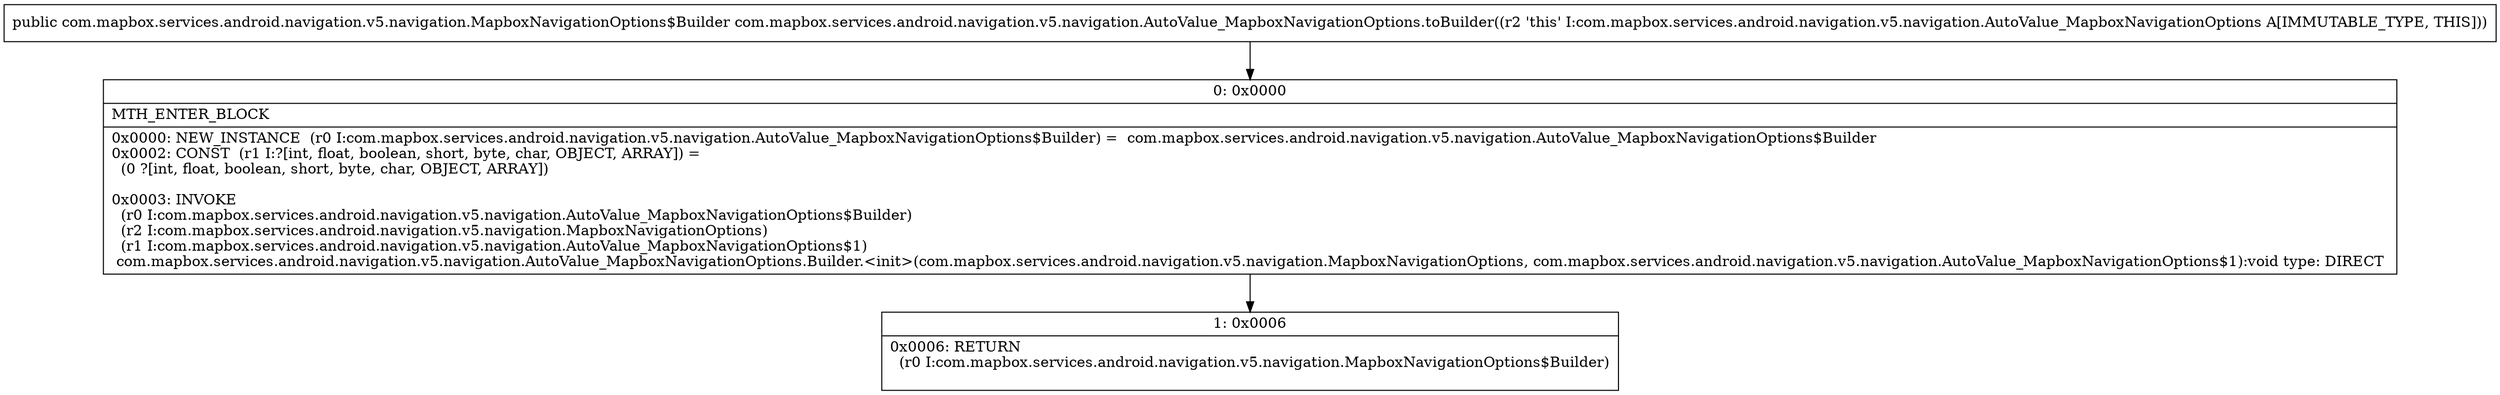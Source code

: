 digraph "CFG forcom.mapbox.services.android.navigation.v5.navigation.AutoValue_MapboxNavigationOptions.toBuilder()Lcom\/mapbox\/services\/android\/navigation\/v5\/navigation\/MapboxNavigationOptions$Builder;" {
Node_0 [shape=record,label="{0\:\ 0x0000|MTH_ENTER_BLOCK\l|0x0000: NEW_INSTANCE  (r0 I:com.mapbox.services.android.navigation.v5.navigation.AutoValue_MapboxNavigationOptions$Builder) =  com.mapbox.services.android.navigation.v5.navigation.AutoValue_MapboxNavigationOptions$Builder \l0x0002: CONST  (r1 I:?[int, float, boolean, short, byte, char, OBJECT, ARRAY]) = \l  (0 ?[int, float, boolean, short, byte, char, OBJECT, ARRAY])\l \l0x0003: INVOKE  \l  (r0 I:com.mapbox.services.android.navigation.v5.navigation.AutoValue_MapboxNavigationOptions$Builder)\l  (r2 I:com.mapbox.services.android.navigation.v5.navigation.MapboxNavigationOptions)\l  (r1 I:com.mapbox.services.android.navigation.v5.navigation.AutoValue_MapboxNavigationOptions$1)\l com.mapbox.services.android.navigation.v5.navigation.AutoValue_MapboxNavigationOptions.Builder.\<init\>(com.mapbox.services.android.navigation.v5.navigation.MapboxNavigationOptions, com.mapbox.services.android.navigation.v5.navigation.AutoValue_MapboxNavigationOptions$1):void type: DIRECT \l}"];
Node_1 [shape=record,label="{1\:\ 0x0006|0x0006: RETURN  \l  (r0 I:com.mapbox.services.android.navigation.v5.navigation.MapboxNavigationOptions$Builder)\l \l}"];
MethodNode[shape=record,label="{public com.mapbox.services.android.navigation.v5.navigation.MapboxNavigationOptions$Builder com.mapbox.services.android.navigation.v5.navigation.AutoValue_MapboxNavigationOptions.toBuilder((r2 'this' I:com.mapbox.services.android.navigation.v5.navigation.AutoValue_MapboxNavigationOptions A[IMMUTABLE_TYPE, THIS])) }"];
MethodNode -> Node_0;
Node_0 -> Node_1;
}

